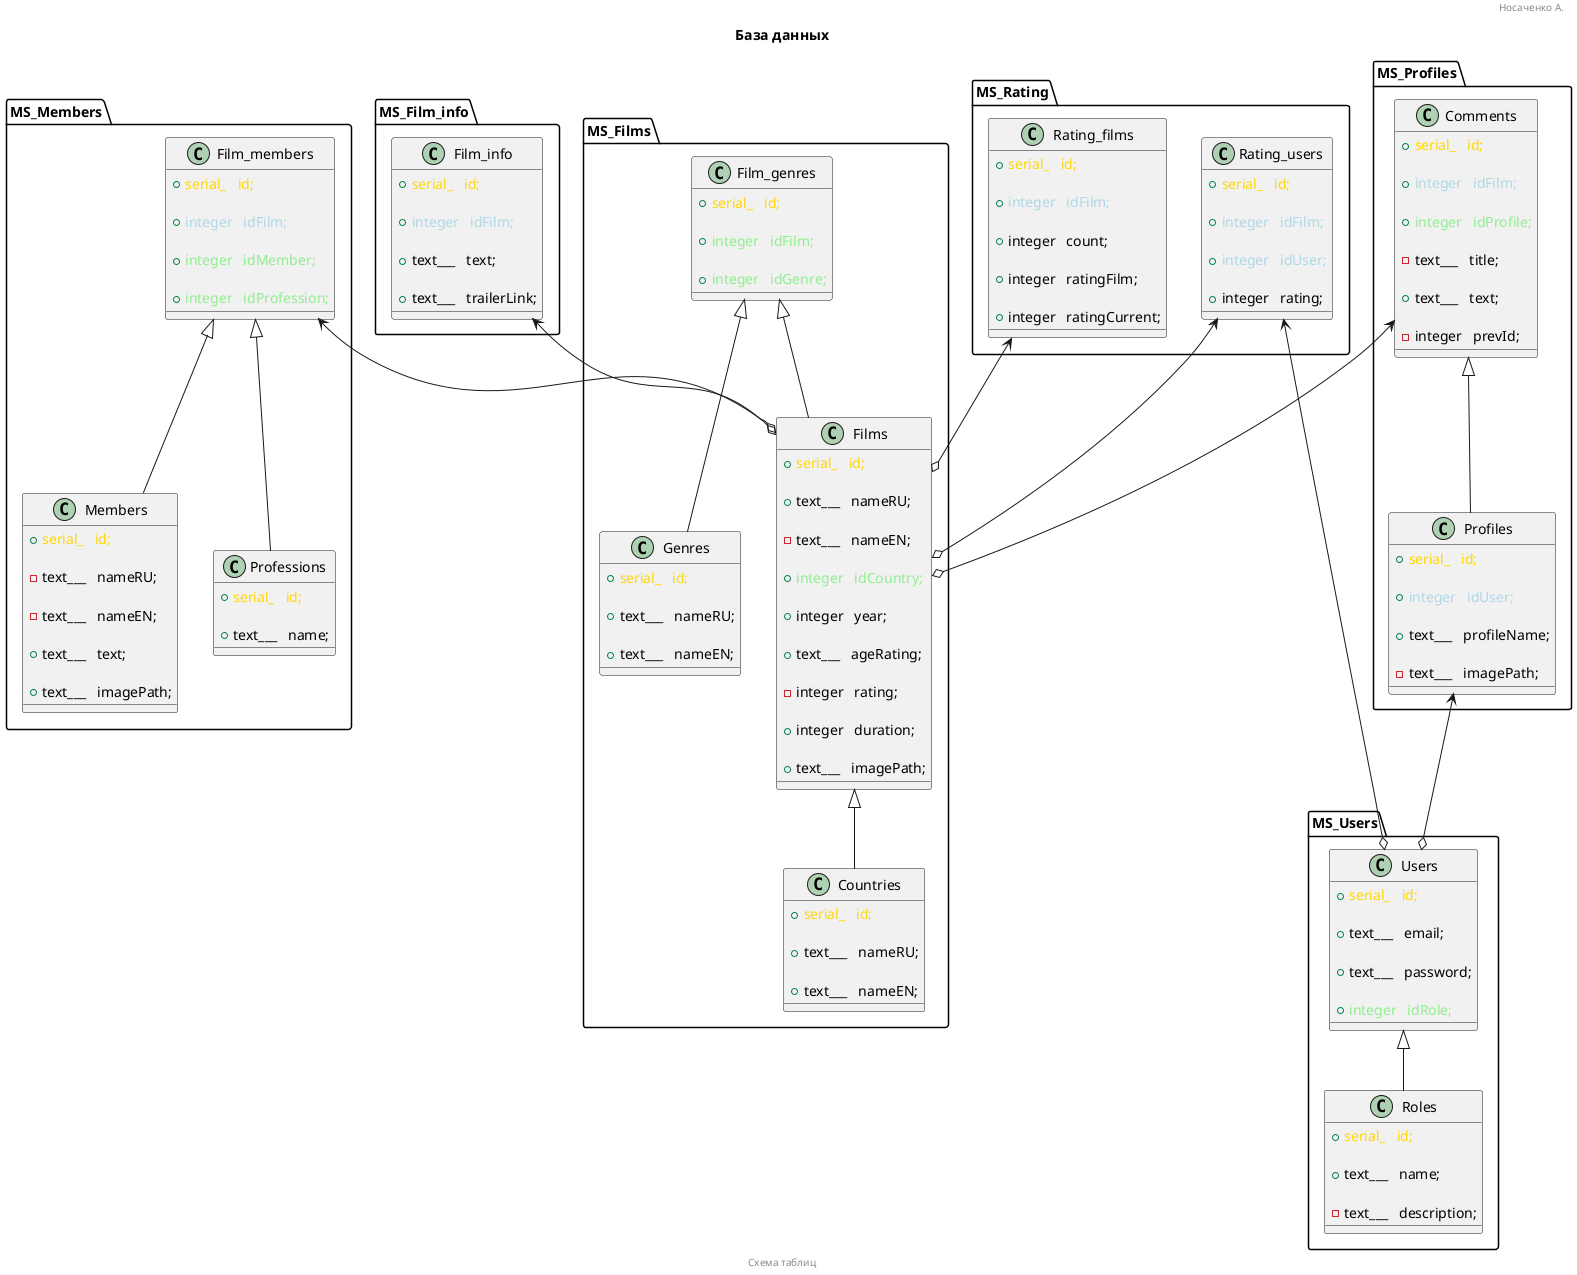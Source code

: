@startuml


title  База данных
header Носаченко А.
footer Схема таблиц

skinparam defaultFontName VL Gothic


' = = = = = = = =
' = = = = = = = =
' = = = = = = = =


namespace MS_Members {

class Film_members
{
  + <font color="gold"      >serial_   id;

  + <font color="lightblue" >integer   idFilm;

  + <font color="lightgreen">integer   idMember;

  + <font color="lightgreen">integer   idProfession;
}

class Members
{
  + <font color="gold"      >serial_   id;

  - text___   nameRU;

  - text___   nameEN;

  + text___   text;

  + text___   imagePath;
}

class Professions
{
  + <font color="gold"      >serial_   id;

  + text___   name;
}

}


' = = = = = = = =
' = = = MiS = = =
' = = = = = = = =


namespace MS_Films {

class Films
{
  + <font color="gold"      >serial_   id;

  + text___   nameRU;

  - text___   nameEN;

  + <font color="lightgreen">integer   idCountry;

  + integer   year;

  + text___   ageRating;

  - integer   rating;

  + integer   duration;

  + text___   imagePath;
}

class Countries
{
  + <font color="gold"      >serial_   id;

  + text___   nameRU;

  + text___   nameEN;
}

class Film_genres
{
  + <font color="gold"      >serial_   id;

  + <font color="lightgreen">integer   idFilm;

  + <font color="lightgreen">integer   idGenre;
}

class Genres
{
  + <font color="gold"      >serial_   id;

  + text___   nameRU;

  + text___   nameEN;
}

}


' = = = = = = = =
' = = = MiS = = =
' = = = = = = = =


namespace MS_Film_info {

class Film_info
{
  + <font color="gold"      >serial_   id;

  + <font color="lightblue" >integer   idFilm;

  + text___   text;

  + text___   trailerLink;
}

}


' = = = = = = = =
' = = = MiS = = =
' = = = = = = = =


namespace MS_Rating {

class Rating_films
{
  + <font color="gold"      >serial_   id;

  + <font color="lightblue" >integer   idFilm;

  + integer   count;

  + integer   ratingFilm;

  + integer   ratingCurrent;
}

class Rating_users
{
  + <font color="gold"      >serial_   id;

  + <font color="lightblue" >integer   idFilm;

  + <font color="lightblue" >integer   idUser;

  + integer   rating;
}

}


' = = = = = = = =
' = = = MiS = = =
' = = = = = = = =


namespace MS_Profiles {

class Profiles
{
  + <font color="gold"      >serial_   id;

  + <font color="lightblue" >integer   idUser;

  + text___   profileName;

  - text___   imagePath;
}

class Comments
{
  + <font color="gold"      >serial_   id;

  + <font color="lightblue" >integer   idFilm;

  + <font color="lightgreen">integer   idProfile;

  - text___   title;

  + text___   text;

  - integer   prevId;
}

}


' = = = = = = = =
' = = = MiS = = =
' = = = = = = = =


namespace MS_Users {

class Users
{
  + <font color="gold"      >serial_   id;

  + text___   email;

  + text___   password;

  + <font color="lightgreen">integer   idRole;
}

class Roles
{
  + <font color="gold"      >serial_   id;

  + text___   name;

  - text___   description;
}

}


' = = = = = = = =
' = = = = = = = =
' = = = = = = = =


Film_members <|-- Members
Film_members <|-- Professions

Films        <|-- Countries
Film_genres  <|-- Films
Film_genres  <|-- Genres

Comments     <|-- Profiles

Users        <|-- Roles


' = = = = = = = =
' = = = RMQ = = =
' = = = = = = = =


Film_members <--o Films

Film_info    <--o Films

Rating_films <--o Films
Rating_users <--o Films
Rating_users <--o Users

Comments     <--o Films

Profiles     <--o Users


@enduml
